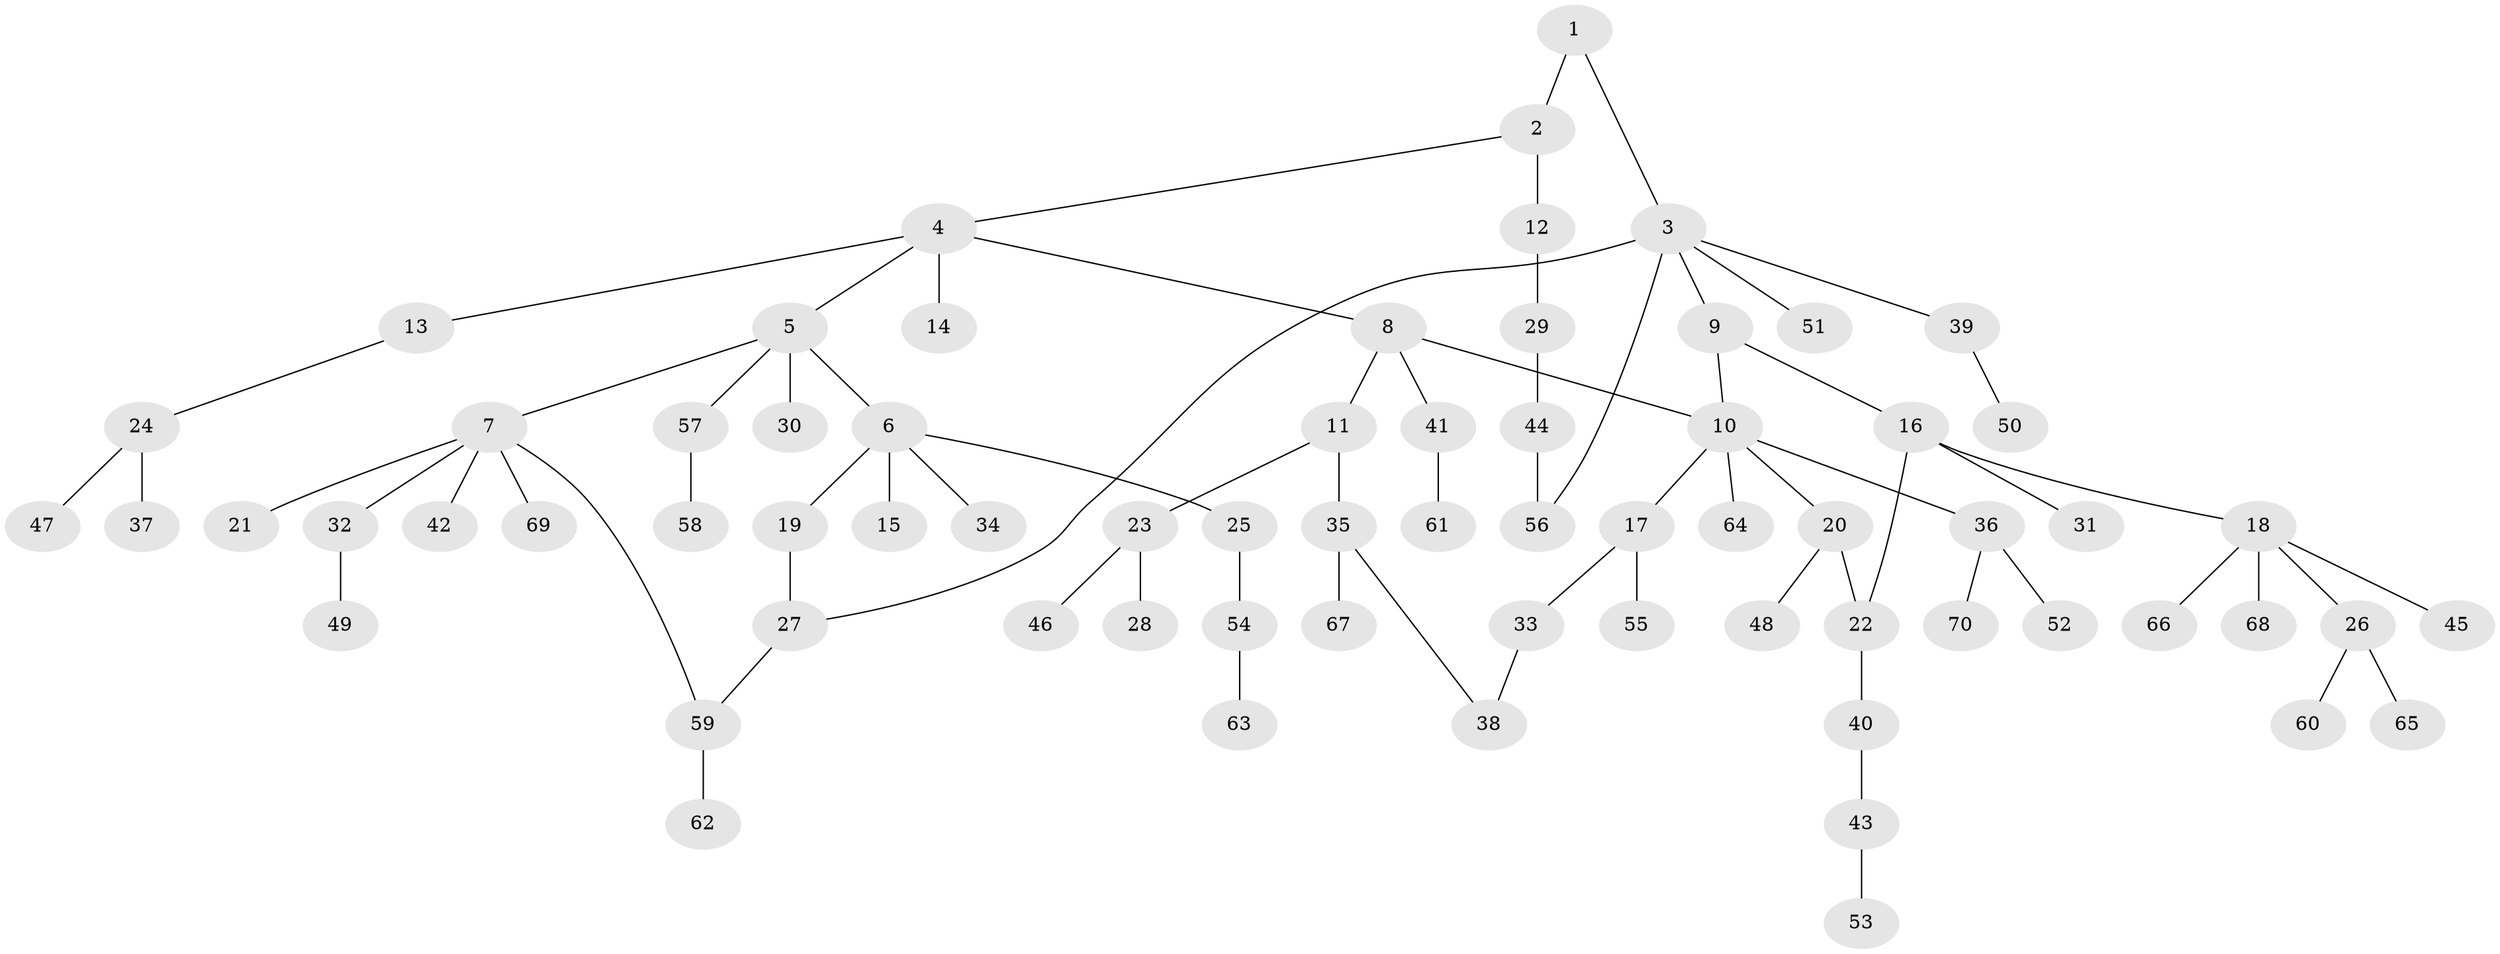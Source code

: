 // coarse degree distribution, {10: 0.023809523809523808, 8: 0.023809523809523808, 6: 0.023809523809523808, 4: 0.047619047619047616, 5: 0.023809523809523808, 7: 0.023809523809523808, 2: 0.2619047619047619, 1: 0.5238095238095238, 3: 0.047619047619047616}
// Generated by graph-tools (version 1.1) at 2025/17/03/04/25 18:17:00]
// undirected, 70 vertices, 75 edges
graph export_dot {
graph [start="1"]
  node [color=gray90,style=filled];
  1;
  2;
  3;
  4;
  5;
  6;
  7;
  8;
  9;
  10;
  11;
  12;
  13;
  14;
  15;
  16;
  17;
  18;
  19;
  20;
  21;
  22;
  23;
  24;
  25;
  26;
  27;
  28;
  29;
  30;
  31;
  32;
  33;
  34;
  35;
  36;
  37;
  38;
  39;
  40;
  41;
  42;
  43;
  44;
  45;
  46;
  47;
  48;
  49;
  50;
  51;
  52;
  53;
  54;
  55;
  56;
  57;
  58;
  59;
  60;
  61;
  62;
  63;
  64;
  65;
  66;
  67;
  68;
  69;
  70;
  1 -- 2;
  1 -- 3;
  2 -- 4;
  2 -- 12;
  3 -- 9;
  3 -- 39;
  3 -- 51;
  3 -- 56;
  3 -- 27;
  4 -- 5;
  4 -- 8;
  4 -- 13;
  4 -- 14;
  5 -- 6;
  5 -- 7;
  5 -- 30;
  5 -- 57;
  6 -- 15;
  6 -- 19;
  6 -- 25;
  6 -- 34;
  7 -- 21;
  7 -- 32;
  7 -- 42;
  7 -- 69;
  7 -- 59;
  8 -- 10;
  8 -- 11;
  8 -- 41;
  9 -- 16;
  9 -- 10;
  10 -- 17;
  10 -- 20;
  10 -- 36;
  10 -- 64;
  11 -- 23;
  11 -- 35;
  12 -- 29;
  13 -- 24;
  16 -- 18;
  16 -- 22;
  16 -- 31;
  17 -- 33;
  17 -- 55;
  18 -- 26;
  18 -- 45;
  18 -- 66;
  18 -- 68;
  19 -- 27;
  20 -- 48;
  20 -- 22;
  22 -- 40;
  23 -- 28;
  23 -- 46;
  24 -- 37;
  24 -- 47;
  25 -- 54;
  26 -- 60;
  26 -- 65;
  27 -- 59;
  29 -- 44;
  32 -- 49;
  33 -- 38;
  35 -- 38;
  35 -- 67;
  36 -- 52;
  36 -- 70;
  39 -- 50;
  40 -- 43;
  41 -- 61;
  43 -- 53;
  44 -- 56;
  54 -- 63;
  57 -- 58;
  59 -- 62;
}
